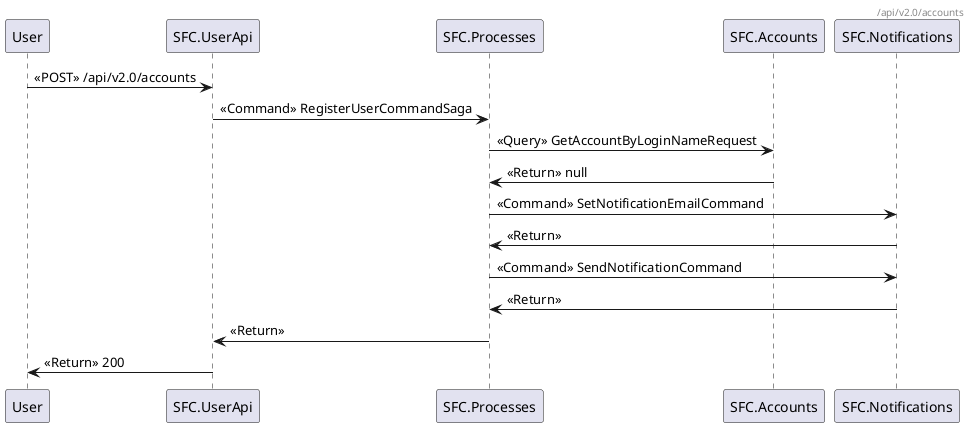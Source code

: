 @startuml
header /api/v2.0/accounts
User -> SFC.UserApi : <<POST>> /api/v2.0/accounts
SFC.UserApi -> SFC.Processes : <<Command>> RegisterUserCommandSaga
SFC.Processes -> SFC.Accounts : <<Query>> GetAccountByLoginNameRequest
SFC.Accounts -> SFC.Processes : <<Return>> null
SFC.Processes -> SFC.Notifications : <<Command>> SetNotificationEmailCommand
SFC.Notifications -> SFC.Processes : <<Return>> 
SFC.Processes -> SFC.Notifications : <<Command>> SendNotificationCommand
SFC.Notifications -> SFC.Processes : <<Return>> 
SFC.Processes -> SFC.UserApi : <<Return>> 
SFC.UserApi -> User: <<Return>> 200
@enduml
